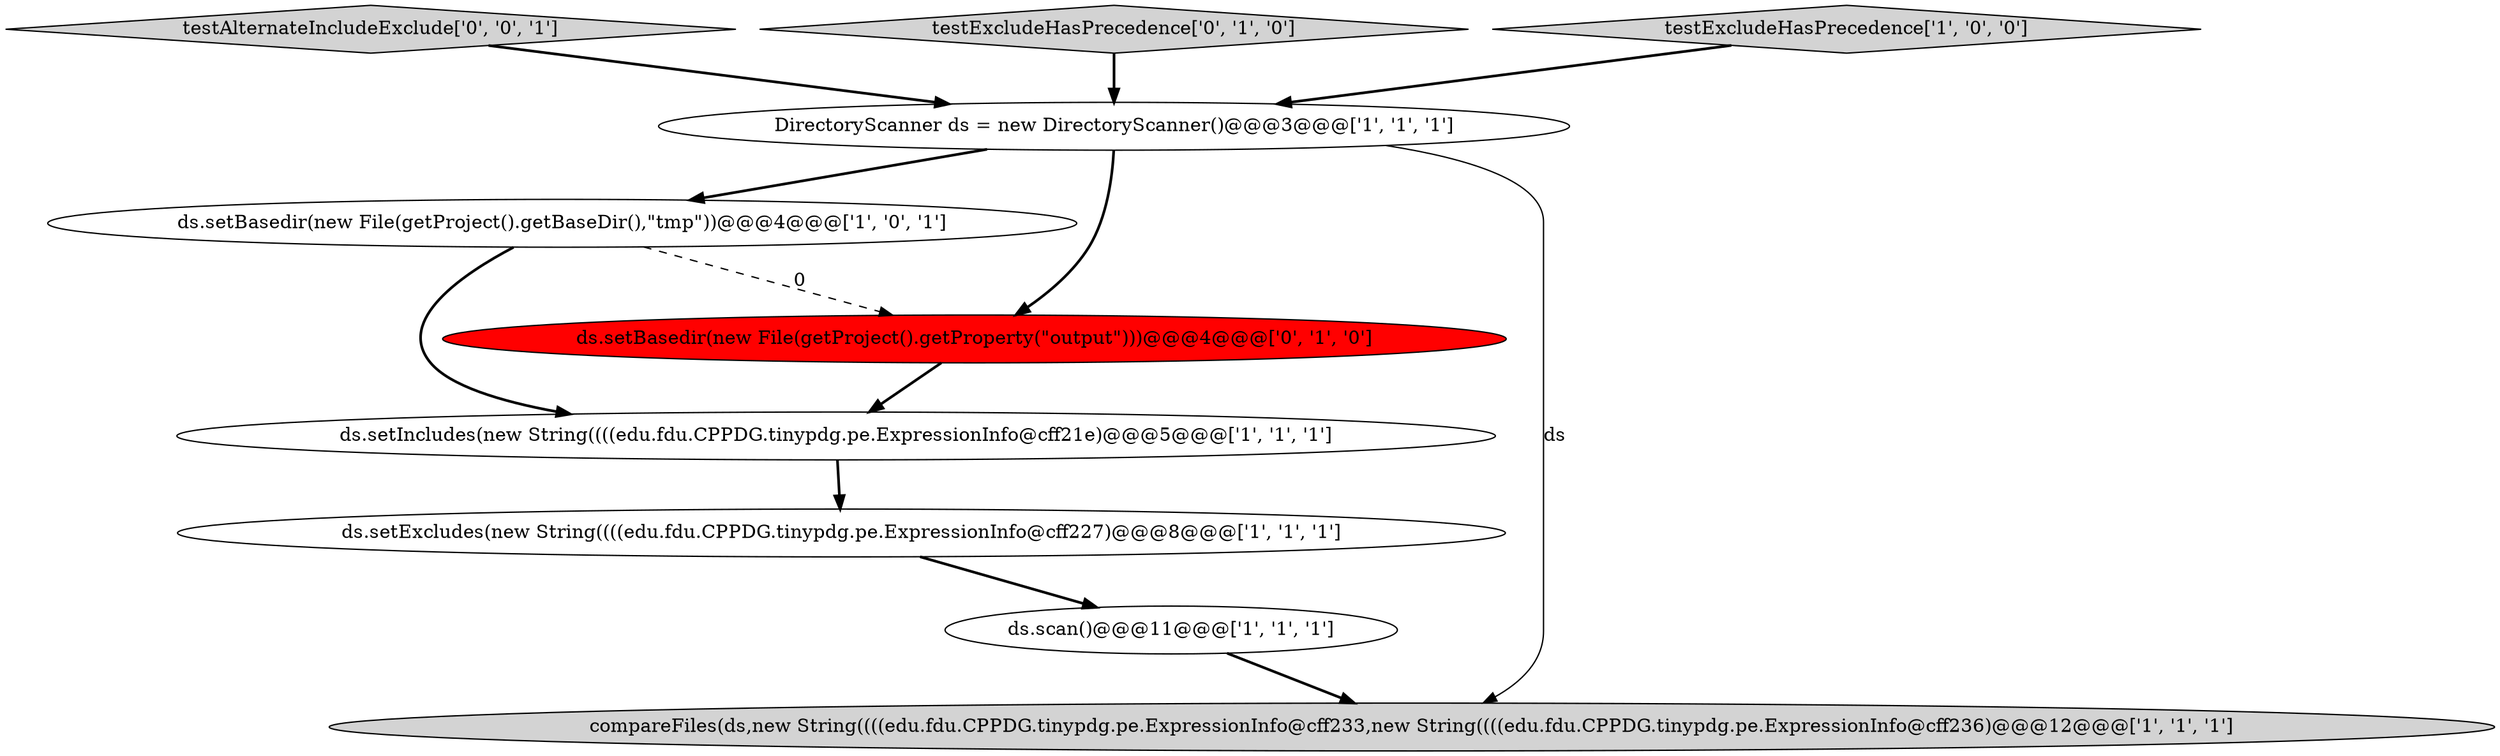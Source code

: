 digraph {
3 [style = filled, label = "ds.setExcludes(new String((((edu.fdu.CPPDG.tinypdg.pe.ExpressionInfo@cff227)@@@8@@@['1', '1', '1']", fillcolor = white, shape = ellipse image = "AAA0AAABBB1BBB"];
9 [style = filled, label = "testAlternateIncludeExclude['0', '0', '1']", fillcolor = lightgray, shape = diamond image = "AAA0AAABBB3BBB"];
1 [style = filled, label = "ds.scan()@@@11@@@['1', '1', '1']", fillcolor = white, shape = ellipse image = "AAA0AAABBB1BBB"];
5 [style = filled, label = "ds.setBasedir(new File(getProject().getBaseDir(),\"tmp\"))@@@4@@@['1', '0', '1']", fillcolor = white, shape = ellipse image = "AAA0AAABBB1BBB"];
7 [style = filled, label = "testExcludeHasPrecedence['0', '1', '0']", fillcolor = lightgray, shape = diamond image = "AAA0AAABBB2BBB"];
4 [style = filled, label = "compareFiles(ds,new String((((edu.fdu.CPPDG.tinypdg.pe.ExpressionInfo@cff233,new String((((edu.fdu.CPPDG.tinypdg.pe.ExpressionInfo@cff236)@@@12@@@['1', '1', '1']", fillcolor = lightgray, shape = ellipse image = "AAA0AAABBB1BBB"];
2 [style = filled, label = "testExcludeHasPrecedence['1', '0', '0']", fillcolor = lightgray, shape = diamond image = "AAA0AAABBB1BBB"];
0 [style = filled, label = "DirectoryScanner ds = new DirectoryScanner()@@@3@@@['1', '1', '1']", fillcolor = white, shape = ellipse image = "AAA0AAABBB1BBB"];
8 [style = filled, label = "ds.setBasedir(new File(getProject().getProperty(\"output\")))@@@4@@@['0', '1', '0']", fillcolor = red, shape = ellipse image = "AAA1AAABBB2BBB"];
6 [style = filled, label = "ds.setIncludes(new String((((edu.fdu.CPPDG.tinypdg.pe.ExpressionInfo@cff21e)@@@5@@@['1', '1', '1']", fillcolor = white, shape = ellipse image = "AAA0AAABBB1BBB"];
5->8 [style = dashed, label="0"];
6->3 [style = bold, label=""];
1->4 [style = bold, label=""];
2->0 [style = bold, label=""];
8->6 [style = bold, label=""];
7->0 [style = bold, label=""];
5->6 [style = bold, label=""];
9->0 [style = bold, label=""];
3->1 [style = bold, label=""];
0->4 [style = solid, label="ds"];
0->5 [style = bold, label=""];
0->8 [style = bold, label=""];
}
